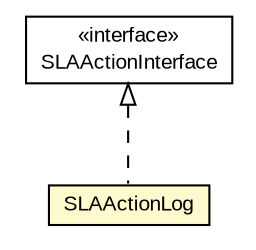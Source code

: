 #!/usr/local/bin/dot
#
# Class diagram 
# Generated by UMLGraph version R5_6-24-gf6e263 (http://www.umlgraph.org/)
#

digraph G {
	edge [fontname="arial",fontsize=10,labelfontname="arial",labelfontsize=10];
	node [fontname="arial",fontsize=10,shape=plaintext];
	nodesep=0.25;
	ranksep=0.5;
	// org.miloss.fgsms.plugins.sla.SLAActionInterface
	c982757 [label=<<table title="org.miloss.fgsms.plugins.sla.SLAActionInterface" border="0" cellborder="1" cellspacing="0" cellpadding="2" port="p" href="../../plugins/sla/SLAActionInterface.html">
		<tr><td><table border="0" cellspacing="0" cellpadding="1">
<tr><td align="center" balign="center"> &#171;interface&#187; </td></tr>
<tr><td align="center" balign="center"> SLAActionInterface </td></tr>
		</table></td></tr>
		</table>>, URL="../../plugins/sla/SLAActionInterface.html", fontname="arial", fontcolor="black", fontsize=10.0];
	// org.miloss.fgsms.sla.actions.SLAActionLog
	c983503 [label=<<table title="org.miloss.fgsms.sla.actions.SLAActionLog" border="0" cellborder="1" cellspacing="0" cellpadding="2" port="p" bgcolor="lemonChiffon" href="./SLAActionLog.html">
		<tr><td><table border="0" cellspacing="0" cellpadding="1">
<tr><td align="center" balign="center"> SLAActionLog </td></tr>
		</table></td></tr>
		</table>>, URL="./SLAActionLog.html", fontname="arial", fontcolor="black", fontsize=10.0];
	//org.miloss.fgsms.sla.actions.SLAActionLog implements org.miloss.fgsms.plugins.sla.SLAActionInterface
	c982757:p -> c983503:p [dir=back,arrowtail=empty,style=dashed];
}

